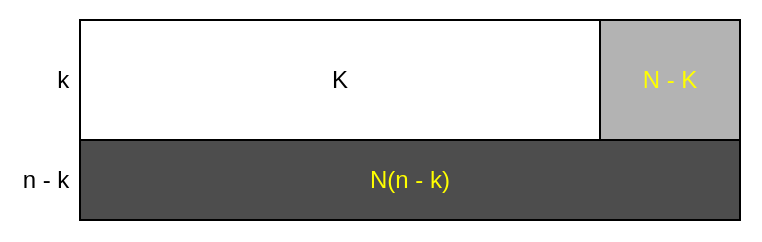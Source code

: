 <?xml version="1.0" encoding="UTF-8"?>
<mxfile version="20.4.0" type="device"><diagram id="w1aV5aGeJXDh_f2LGJvA" name="Page-1"><mxGraphModel dx="716" dy="359" grid="1" gridSize="10" guides="1" tooltips="1" connect="1" arrows="1" fold="1" page="1" pageScale="1" pageWidth="850" pageHeight="1100" math="0" shadow="0"><root><mxCell id="0"/><mxCell id="1" parent="0"/><mxCell id="C0NpeZSGIne3diMkxUeR-226" value="" style="rounded=0;whiteSpace=wrap;html=1;strokeColor=none;strokeWidth=1;fontSize=7;fontColor=#FFFF00;fillColor=none;" vertex="1" parent="1"><mxGeometry x="320" y="340" width="380" height="120" as="geometry"/></mxCell><mxCell id="C0NpeZSGIne3diMkxUeR-218" value="n - k&amp;nbsp;" style="rounded=0;whiteSpace=wrap;strokeColor=default;strokeWidth=1;fontSize=12;fontColor=#000000;fillColor=#4D4D4D;horizontal=1;html=1;verticalAlign=middle;labelPosition=left;verticalLabelPosition=middle;align=right;" vertex="1" parent="1"><mxGeometry x="360" y="410" width="330" height="40" as="geometry"/></mxCell><mxCell id="C0NpeZSGIne3diMkxUeR-183" value="k&amp;nbsp;" style="rounded=0;whiteSpace=wrap;html=1;align=right;labelPosition=left;verticalLabelPosition=middle;verticalAlign=middle;" vertex="1" parent="1"><mxGeometry x="360" y="350" width="330" height="60" as="geometry"/></mxCell><mxCell id="C0NpeZSGIne3diMkxUeR-223" value="K" style="rounded=0;whiteSpace=wrap;html=1;align=center;labelPosition=center;verticalLabelPosition=middle;verticalAlign=middle;" vertex="1" parent="1"><mxGeometry x="360" y="350" width="260" height="60" as="geometry"/></mxCell><mxCell id="C0NpeZSGIne3diMkxUeR-224" value="N - K" style="rounded=0;whiteSpace=wrap;html=1;align=center;labelPosition=center;verticalLabelPosition=middle;verticalAlign=middle;fillColor=#B3B3B3;fontColor=#FFFF00;" vertex="1" parent="1"><mxGeometry x="620" y="350" width="70" height="60" as="geometry"/></mxCell><mxCell id="C0NpeZSGIne3diMkxUeR-225" value="N(n - k)" style="rounded=0;whiteSpace=wrap;strokeColor=default;strokeWidth=1;fontSize=12;fontColor=#FFFF00;fillColor=#4D4D4D;horizontal=1;html=1;verticalAlign=middle;labelPosition=center;verticalLabelPosition=middle;align=center;" vertex="1" parent="1"><mxGeometry x="360" y="410" width="330" height="40" as="geometry"/></mxCell></root></mxGraphModel></diagram></mxfile>